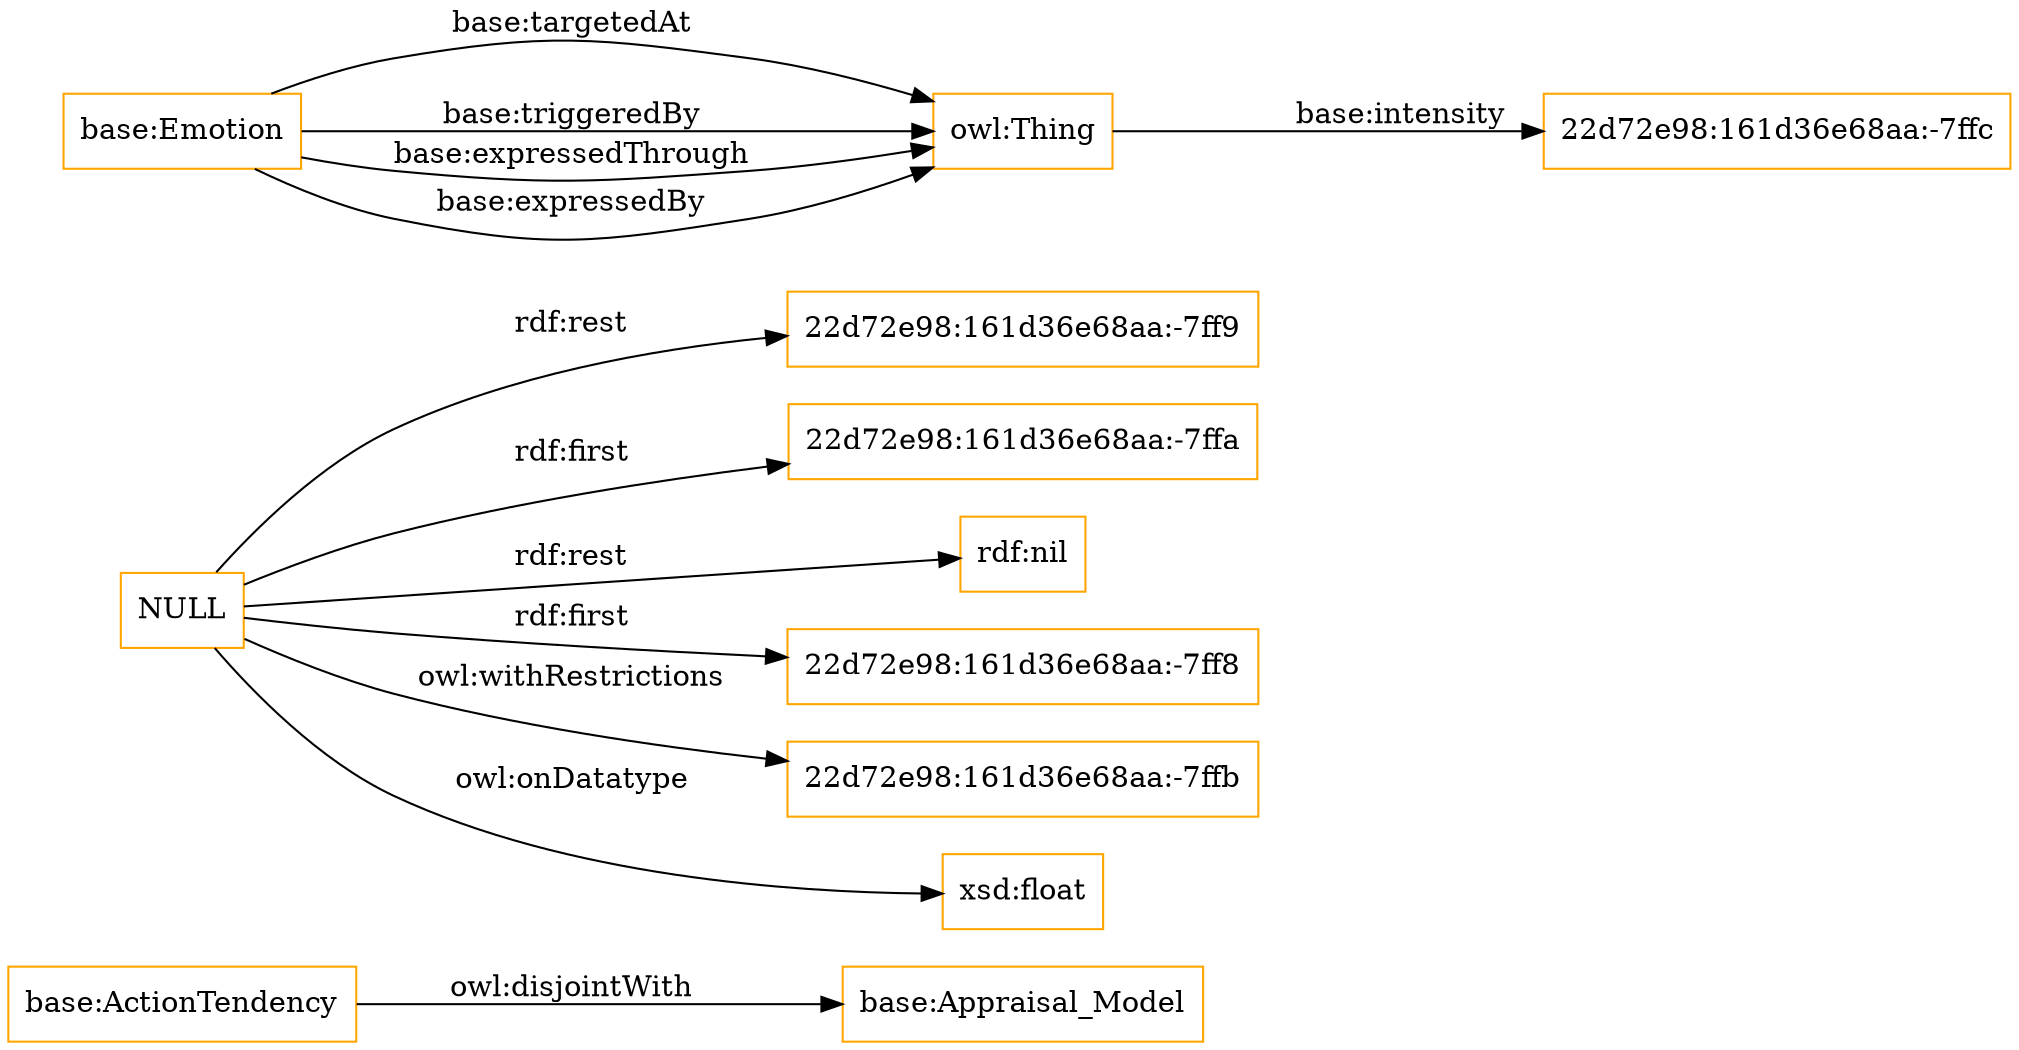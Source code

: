 digraph ar2dtool_diagram { 
rankdir=LR;
size="1501"
node [shape = rectangle, color="orange"]; "base:ActionTendency" "base:Appraisal_Model" ; /*classes style*/
	"base:ActionTendency" -> "base:Appraisal_Model" [ label = "owl:disjointWith" ];
	"NULL" -> "22d72e98:161d36e68aa:-7ff9" [ label = "rdf:rest" ];
	"NULL" -> "22d72e98:161d36e68aa:-7ffa" [ label = "rdf:first" ];
	"NULL" -> "rdf:nil" [ label = "rdf:rest" ];
	"NULL" -> "22d72e98:161d36e68aa:-7ff8" [ label = "rdf:first" ];
	"NULL" -> "22d72e98:161d36e68aa:-7ffb" [ label = "owl:withRestrictions" ];
	"NULL" -> "xsd:float" [ label = "owl:onDatatype" ];
	"base:Emotion" -> "owl:Thing" [ label = "base:targetedAt" ];
	"owl:Thing" -> "22d72e98:161d36e68aa:-7ffc" [ label = "base:intensity" ];
	"base:Emotion" -> "owl:Thing" [ label = "base:triggeredBy" ];
	"base:Emotion" -> "owl:Thing" [ label = "base:expressedThrough" ];
	"base:Emotion" -> "owl:Thing" [ label = "base:expressedBy" ];

}
